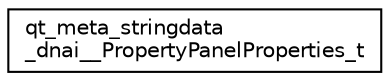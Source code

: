 digraph "Graphical Class Hierarchy"
{
  edge [fontname="Helvetica",fontsize="10",labelfontname="Helvetica",labelfontsize="10"];
  node [fontname="Helvetica",fontsize="10",shape=record];
  rankdir="LR";
  Node1 [label="qt_meta_stringdata\l_dnai__PropertyPanelProperties_t",height=0.2,width=0.4,color="black", fillcolor="white", style="filled",URL="$structqt__meta__stringdata__dnai_____property_panel_properties__t.html"];
}

